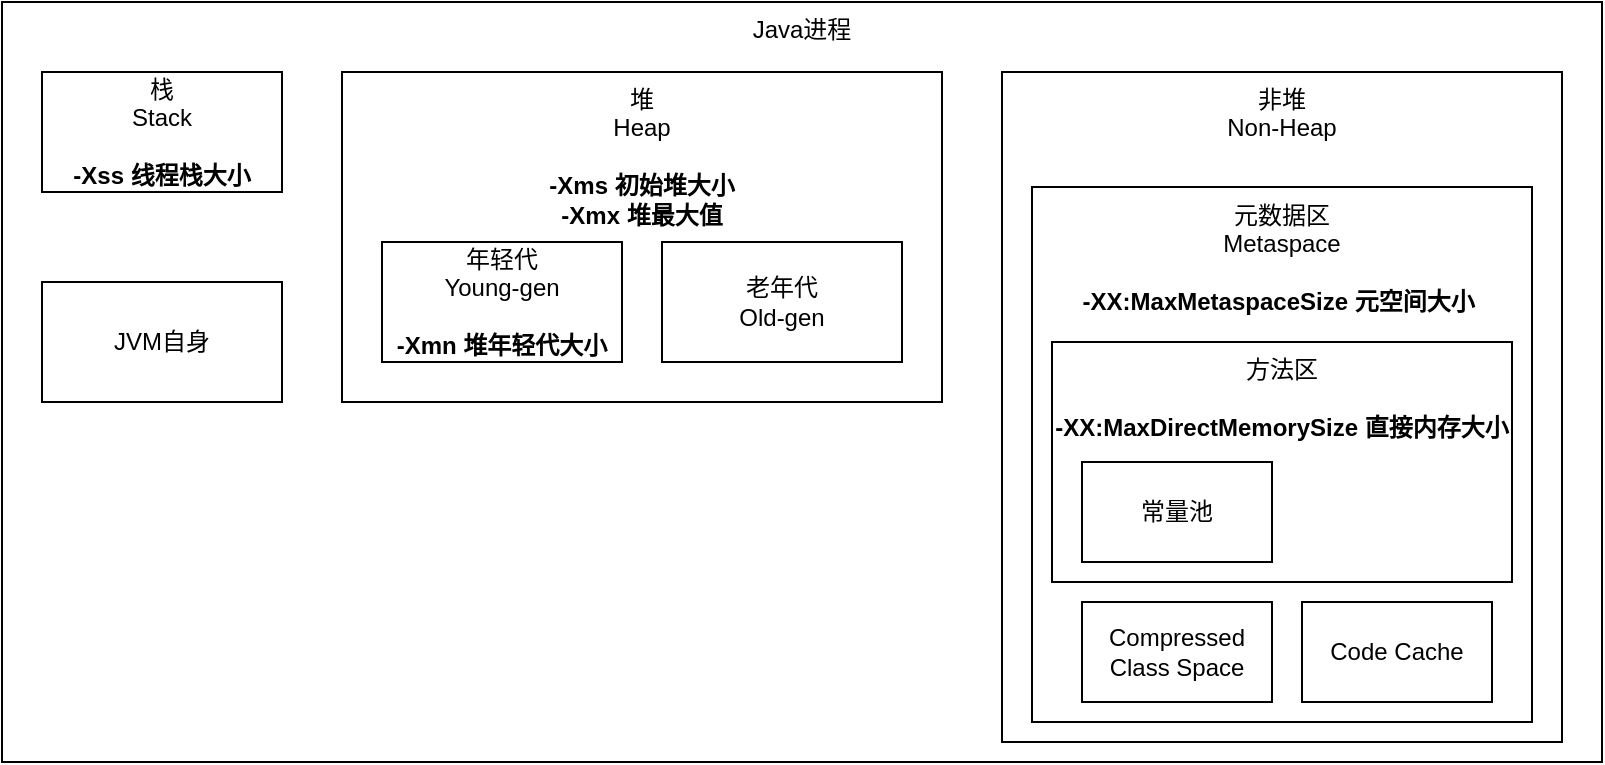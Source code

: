 <mxfile version="13.7.9" type="device"><diagram id="3PKVEQd5xWzMUsDUmiA5" name="Page-1"><mxGraphModel dx="1106" dy="830" grid="1" gridSize="10" guides="1" tooltips="1" connect="1" arrows="1" fold="1" page="1" pageScale="1" pageWidth="850" pageHeight="1100" math="0" shadow="0"><root><mxCell id="0"/><mxCell id="1" parent="0"/><mxCell id="hc4vlcT8ltHUhHRiyg2X-1" value="Java进程" style="rounded=0;whiteSpace=wrap;html=1;verticalAlign=top;align=center;" vertex="1" parent="1"><mxGeometry x="20" y="170" width="800" height="380" as="geometry"/></mxCell><mxCell id="hc4vlcT8ltHUhHRiyg2X-2" value="栈&lt;br&gt;Stack&lt;br&gt;&lt;br&gt;&lt;b&gt;-Xss 线程栈大小&lt;/b&gt;" style="rounded=0;whiteSpace=wrap;html=1;align=center;" vertex="1" parent="1"><mxGeometry x="40" y="205" width="120" height="60" as="geometry"/></mxCell><mxCell id="hc4vlcT8ltHUhHRiyg2X-4" value="堆&lt;br&gt;Heap&lt;br&gt;&lt;br&gt;&lt;b&gt;-Xms&#9;初始堆大小&lt;br&gt;-Xmx&#9;堆最大值&lt;/b&gt;" style="rounded=0;whiteSpace=wrap;html=1;align=center;verticalAlign=top;" vertex="1" parent="1"><mxGeometry x="190" y="205" width="300" height="165" as="geometry"/></mxCell><mxCell id="hc4vlcT8ltHUhHRiyg2X-5" value="非堆&lt;br&gt;Non-Heap&lt;br&gt;&lt;br&gt;" style="rounded=0;whiteSpace=wrap;html=1;align=center;verticalAlign=top;" vertex="1" parent="1"><mxGeometry x="520" y="205" width="280" height="335" as="geometry"/></mxCell><mxCell id="hc4vlcT8ltHUhHRiyg2X-6" value="年轻代&lt;br&gt;Young-gen&lt;br&gt;&lt;br&gt;&lt;b&gt;-Xmn&#9;堆年轻代大小&lt;/b&gt;" style="rounded=0;whiteSpace=wrap;html=1;align=center;" vertex="1" parent="1"><mxGeometry x="210" y="290" width="120" height="60" as="geometry"/></mxCell><mxCell id="hc4vlcT8ltHUhHRiyg2X-7" value="老年代&lt;br&gt;Old-gen" style="rounded=0;whiteSpace=wrap;html=1;align=center;" vertex="1" parent="1"><mxGeometry x="350" y="290" width="120" height="60" as="geometry"/></mxCell><mxCell id="hc4vlcT8ltHUhHRiyg2X-8" value="元数据区&lt;br&gt;Metaspace&lt;br&gt;&lt;br&gt;&lt;b&gt;-XX:MaxMetaspaceSize 元空间大小&amp;nbsp;&lt;/b&gt;" style="rounded=0;whiteSpace=wrap;html=1;align=center;verticalAlign=top;" vertex="1" parent="1"><mxGeometry x="535" y="262.5" width="250" height="267.5" as="geometry"/></mxCell><mxCell id="hc4vlcT8ltHUhHRiyg2X-9" value="方法区&lt;br&gt;&lt;br&gt;&lt;b&gt;-XX:MaxDirectMemorySize 直接内存大小&lt;/b&gt;" style="rounded=0;whiteSpace=wrap;html=1;align=center;verticalAlign=top;" vertex="1" parent="1"><mxGeometry x="545" y="340" width="230" height="120" as="geometry"/></mxCell><mxCell id="hc4vlcT8ltHUhHRiyg2X-10" value="JVM自身" style="rounded=0;whiteSpace=wrap;html=1;align=center;" vertex="1" parent="1"><mxGeometry x="40" y="310" width="120" height="60" as="geometry"/></mxCell><mxCell id="hc4vlcT8ltHUhHRiyg2X-11" value="Compressed Class Space" style="rounded=0;whiteSpace=wrap;html=1;align=center;" vertex="1" parent="1"><mxGeometry x="560" y="470" width="95" height="50" as="geometry"/></mxCell><mxCell id="hc4vlcT8ltHUhHRiyg2X-12" value="Code Cache" style="rounded=0;whiteSpace=wrap;html=1;align=center;" vertex="1" parent="1"><mxGeometry x="670" y="470" width="95" height="50" as="geometry"/></mxCell><mxCell id="hc4vlcT8ltHUhHRiyg2X-13" value="常量池" style="rounded=0;whiteSpace=wrap;html=1;align=center;" vertex="1" parent="1"><mxGeometry x="560" y="400" width="95" height="50" as="geometry"/></mxCell></root></mxGraphModel></diagram></mxfile>